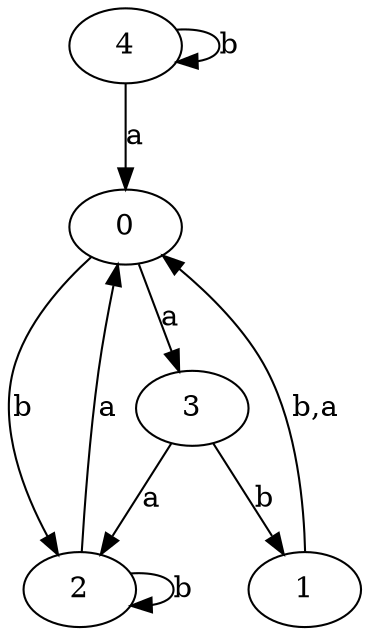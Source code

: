 digraph {
 ranksep=0.5;
 d2tdocpreamble = "\usetikzlibrary{automata}";
 d2tfigpreamble = "\tikzstyle{every state}= [ draw=blue!50,very thick,fill=blue!20]  \tikzstyle{auto}= [fill=white]";
 node [style="state"];
 edge [lblstyle="auto",topath="bend right", len=4  ]
  "0" [label="0",style = "state, accepting"];
  "1" [label="1",];
  "2" [label="2",];
  "3" [label="3",];
  "4" [label="4",style = "state, initial"];
  "0" -> "2" [label="b"];
  "0" -> "3" [label="a"];
  "1" -> "0" [label="b,a"];
  "2" -> "0" [label="a"];
  "2" -> "2" [label="b",topath="loop above"];
  "3" -> "1" [label="b"];
  "3" -> "2" [label="a"];
  "4" -> "0" [label="a"];
  "4" -> "4" [label="b",topath="loop above"];
}